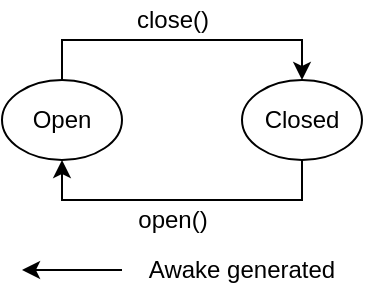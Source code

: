 <mxfile version="19.0.0" type="device"><diagram id="ViCwVbI-9Dss9hzo4s3w" name="Page-1"><mxGraphModel dx="1251" dy="631" grid="1" gridSize="10" guides="1" tooltips="1" connect="1" arrows="1" fold="1" page="1" pageScale="1" pageWidth="827" pageHeight="1169" math="0" shadow="0"><root><mxCell id="0"/><mxCell id="1" parent="0"/><mxCell id="71J7BsTYDs33fenxTMgJ-4" style="edgeStyle=orthogonalEdgeStyle;rounded=0;orthogonalLoop=1;jettySize=auto;html=1;exitX=0.5;exitY=0;exitDx=0;exitDy=0;entryX=0.5;entryY=0;entryDx=0;entryDy=0;" parent="1" source="71J7BsTYDs33fenxTMgJ-1" target="71J7BsTYDs33fenxTMgJ-3" edge="1"><mxGeometry relative="1" as="geometry"><Array as="points"><mxPoint x="240" y="180"/><mxPoint x="360" y="180"/></Array></mxGeometry></mxCell><mxCell id="71J7BsTYDs33fenxTMgJ-1" value="Open" style="ellipse;whiteSpace=wrap;html=1;" parent="1" vertex="1"><mxGeometry x="210" y="200" width="60" height="40" as="geometry"/></mxCell><mxCell id="71J7BsTYDs33fenxTMgJ-6" style="edgeStyle=orthogonalEdgeStyle;rounded=0;orthogonalLoop=1;jettySize=auto;html=1;entryX=0.5;entryY=1;entryDx=0;entryDy=0;" parent="1" source="71J7BsTYDs33fenxTMgJ-3" target="71J7BsTYDs33fenxTMgJ-1" edge="1"><mxGeometry relative="1" as="geometry"><Array as="points"><mxPoint x="360" y="260"/><mxPoint x="240" y="260"/></Array></mxGeometry></mxCell><mxCell id="71J7BsTYDs33fenxTMgJ-3" value="Closed" style="ellipse;whiteSpace=wrap;html=1;" parent="1" vertex="1"><mxGeometry x="330" y="200" width="60" height="40" as="geometry"/></mxCell><mxCell id="71J7BsTYDs33fenxTMgJ-5" value="close()" style="text;html=1;align=center;verticalAlign=middle;resizable=0;points=[];autosize=1;strokeColor=none;fillColor=none;" parent="1" vertex="1"><mxGeometry x="270" y="160" width="50" height="20" as="geometry"/></mxCell><mxCell id="71J7BsTYDs33fenxTMgJ-7" value="open()" style="text;html=1;align=center;verticalAlign=middle;resizable=0;points=[];autosize=1;strokeColor=none;fillColor=none;" parent="1" vertex="1"><mxGeometry x="270" y="260" width="50" height="20" as="geometry"/></mxCell><mxCell id="muJf3Pfk25eF1zGT6naM-3" style="edgeStyle=orthogonalEdgeStyle;rounded=0;orthogonalLoop=1;jettySize=auto;html=1;fillColor=#d5e8d4;strokeColor=#000000;" edge="1" parent="1"><mxGeometry relative="1" as="geometry"><Array as="points"><mxPoint x="260" y="295"/></Array><mxPoint x="270" y="295" as="sourcePoint"/><mxPoint x="220" y="295" as="targetPoint"/></mxGeometry></mxCell><mxCell id="muJf3Pfk25eF1zGT6naM-4" value="&lt;font color=&quot;#000000&quot;&gt;Awake generated&lt;/font&gt;" style="text;html=1;strokeColor=none;fillColor=none;align=center;verticalAlign=middle;whiteSpace=wrap;rounded=0;fontColor=#FF6666;" vertex="1" parent="1"><mxGeometry x="280" y="280" width="100" height="30" as="geometry"/></mxCell></root></mxGraphModel></diagram></mxfile>